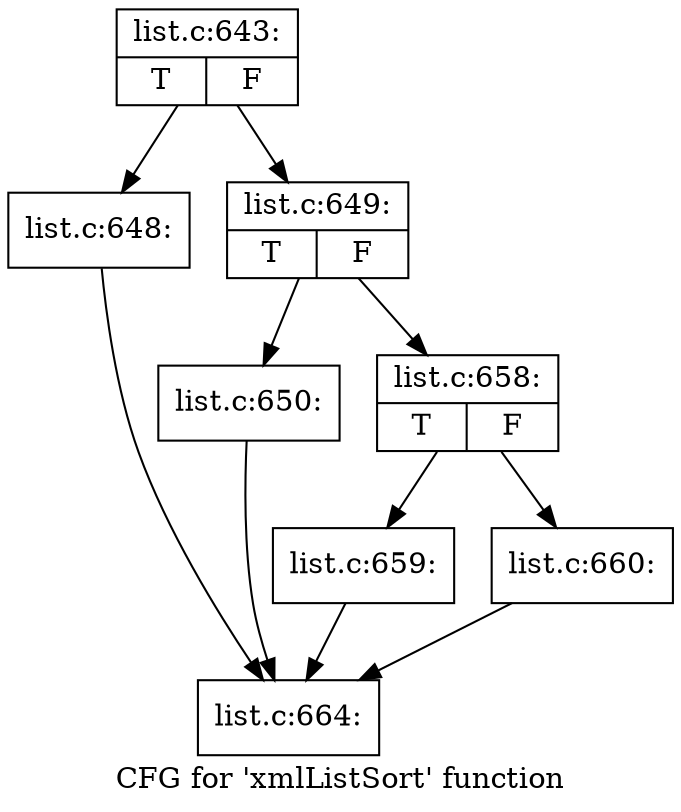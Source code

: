 digraph "CFG for 'xmlListSort' function" {
	label="CFG for 'xmlListSort' function";

	Node0x5261c60 [shape=record,label="{list.c:643:|{<s0>T|<s1>F}}"];
	Node0x5261c60 -> Node0x5231620;
	Node0x5261c60 -> Node0x5231670;
	Node0x5231620 [shape=record,label="{list.c:648:}"];
	Node0x5231620 -> Node0x5261ce0;
	Node0x5231670 [shape=record,label="{list.c:649:|{<s0>T|<s1>F}}"];
	Node0x5231670 -> Node0x5265750;
	Node0x5231670 -> Node0x52657a0;
	Node0x5265750 [shape=record,label="{list.c:650:}"];
	Node0x5265750 -> Node0x5261ce0;
	Node0x52657a0 [shape=record,label="{list.c:658:|{<s0>T|<s1>F}}"];
	Node0x52657a0 -> Node0x5261b10;
	Node0x52657a0 -> Node0x5261b60;
	Node0x5261b10 [shape=record,label="{list.c:659:}"];
	Node0x5261b10 -> Node0x5261ce0;
	Node0x5261b60 [shape=record,label="{list.c:660:}"];
	Node0x5261b60 -> Node0x5261ce0;
	Node0x5261ce0 [shape=record,label="{list.c:664:}"];
}

